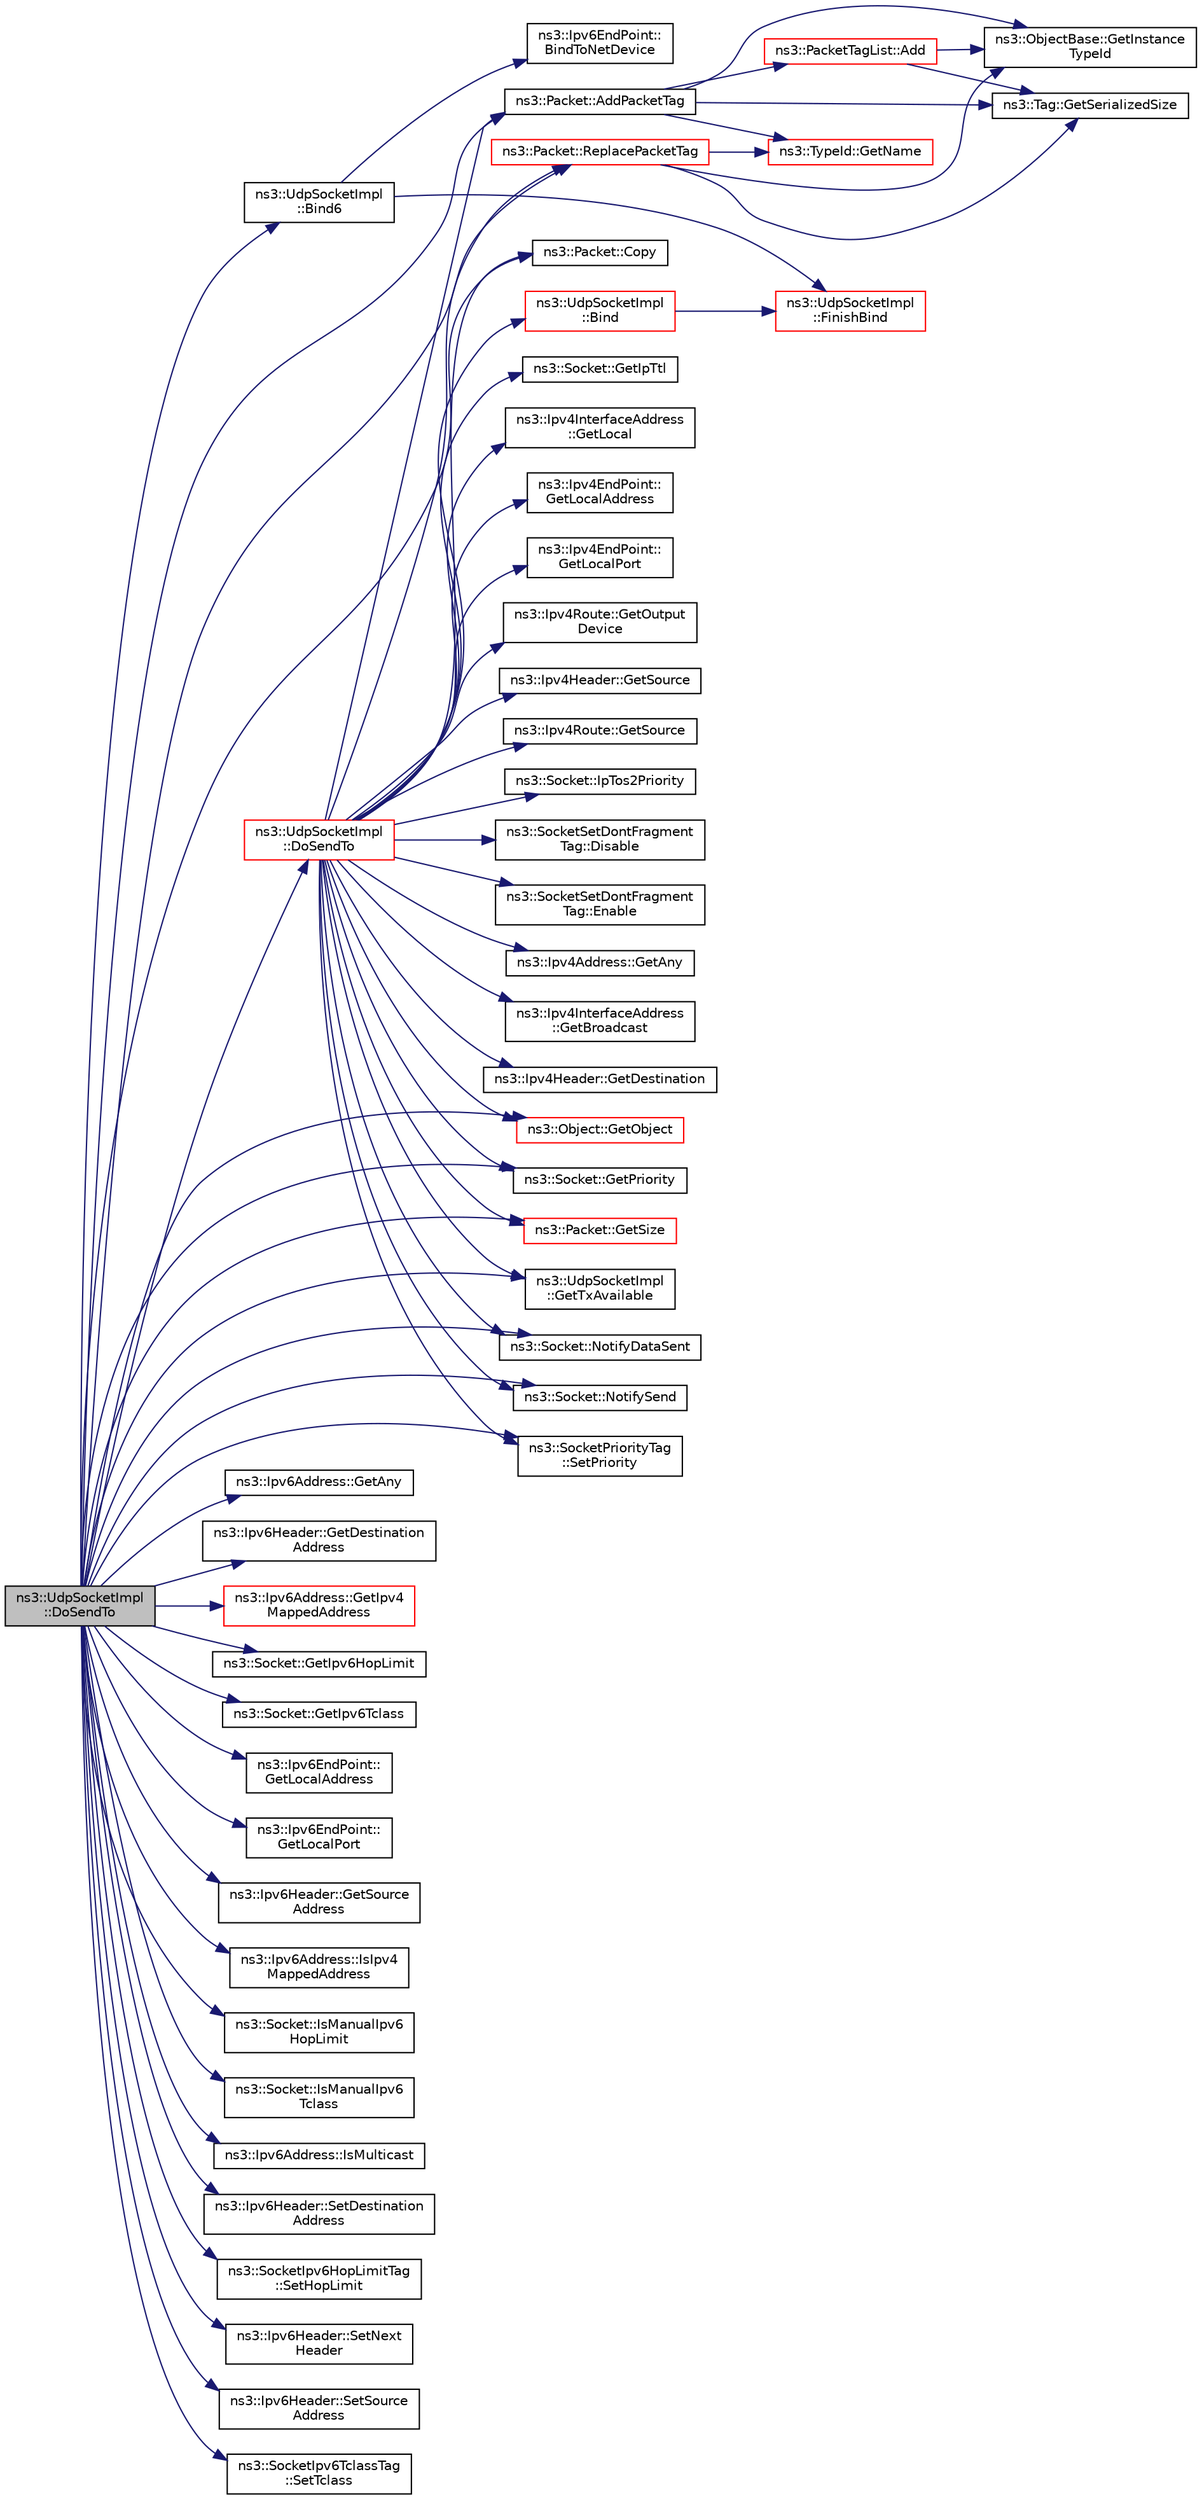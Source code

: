 digraph "ns3::UdpSocketImpl::DoSendTo"
{
 // LATEX_PDF_SIZE
  edge [fontname="Helvetica",fontsize="10",labelfontname="Helvetica",labelfontsize="10"];
  node [fontname="Helvetica",fontsize="10",shape=record];
  rankdir="LR";
  Node1 [label="ns3::UdpSocketImpl\l::DoSendTo",height=0.2,width=0.4,color="black", fillcolor="grey75", style="filled", fontcolor="black",tooltip="Send a packet to a specific destination and port (IPv6)"];
  Node1 -> Node2 [color="midnightblue",fontsize="10",style="solid",fontname="Helvetica"];
  Node2 [label="ns3::Packet::AddPacketTag",height=0.2,width=0.4,color="black", fillcolor="white", style="filled",URL="$classns3_1_1_packet.html#ac4a6bcd77e58bdc14c42a7d572d66cc9",tooltip="Add a packet tag."];
  Node2 -> Node3 [color="midnightblue",fontsize="10",style="solid",fontname="Helvetica"];
  Node3 [label="ns3::PacketTagList::Add",height=0.2,width=0.4,color="red", fillcolor="white", style="filled",URL="$classns3_1_1_packet_tag_list.html#af0d2442e29d24184d7c439f69977fbad",tooltip="Add a tag to the head of this branch."];
  Node3 -> Node6 [color="midnightblue",fontsize="10",style="solid",fontname="Helvetica"];
  Node6 [label="ns3::ObjectBase::GetInstance\lTypeId",height=0.2,width=0.4,color="black", fillcolor="white", style="filled",URL="$classns3_1_1_object_base.html#abe5b43a6f5b99a92a4c3122db31f06fb",tooltip="Get the most derived TypeId for this Object."];
  Node3 -> Node7 [color="midnightblue",fontsize="10",style="solid",fontname="Helvetica"];
  Node7 [label="ns3::Tag::GetSerializedSize",height=0.2,width=0.4,color="black", fillcolor="white", style="filled",URL="$classns3_1_1_tag.html#a01c8efdea943fd8cce2ef5d4d67eefa6",tooltip=" "];
  Node2 -> Node6 [color="midnightblue",fontsize="10",style="solid",fontname="Helvetica"];
  Node2 -> Node9 [color="midnightblue",fontsize="10",style="solid",fontname="Helvetica"];
  Node9 [label="ns3::TypeId::GetName",height=0.2,width=0.4,color="red", fillcolor="white", style="filled",URL="$classns3_1_1_type_id.html#abc4965475a579c2afdc668d7a7d58374",tooltip="Get the name."];
  Node2 -> Node7 [color="midnightblue",fontsize="10",style="solid",fontname="Helvetica"];
  Node1 -> Node13 [color="midnightblue",fontsize="10",style="solid",fontname="Helvetica"];
  Node13 [label="ns3::UdpSocketImpl\l::Bind6",height=0.2,width=0.4,color="black", fillcolor="white", style="filled",URL="$classns3_1_1_udp_socket_impl.html#a32b33c7a08d81248b1579882cebadcb6",tooltip="Allocate a local IPv6 endpoint for this socket."];
  Node13 -> Node14 [color="midnightblue",fontsize="10",style="solid",fontname="Helvetica"];
  Node14 [label="ns3::Ipv6EndPoint::\lBindToNetDevice",height=0.2,width=0.4,color="black", fillcolor="white", style="filled",URL="$classns3_1_1_ipv6_end_point.html#aa8bfe996727cd7064564a9fbd34cd0f5",tooltip="Bind a socket to specific device."];
  Node13 -> Node15 [color="midnightblue",fontsize="10",style="solid",fontname="Helvetica"];
  Node15 [label="ns3::UdpSocketImpl\l::FinishBind",height=0.2,width=0.4,color="red", fillcolor="white", style="filled",URL="$classns3_1_1_udp_socket_impl.html#ab176a2c5ea5e2ba0431a59cbc423c618",tooltip="Finish the binding process."];
  Node1 -> Node63 [color="midnightblue",fontsize="10",style="solid",fontname="Helvetica"];
  Node63 [label="ns3::Packet::Copy",height=0.2,width=0.4,color="black", fillcolor="white", style="filled",URL="$classns3_1_1_packet.html#afb38be706cfc761bc1c0591f595fc1b7",tooltip="performs a COW copy of the packet."];
  Node1 -> Node64 [color="midnightblue",fontsize="10",style="solid",fontname="Helvetica"];
  Node64 [label="ns3::UdpSocketImpl\l::DoSendTo",height=0.2,width=0.4,color="red", fillcolor="white", style="filled",URL="$classns3_1_1_udp_socket_impl.html#a18b22c398f6e9a7806f92b6a3ca7b3e8",tooltip="Send a packet to a specific destination and port (IPv4)"];
  Node64 -> Node2 [color="midnightblue",fontsize="10",style="solid",fontname="Helvetica"];
  Node64 -> Node65 [color="midnightblue",fontsize="10",style="solid",fontname="Helvetica"];
  Node65 [label="ns3::UdpSocketImpl\l::Bind",height=0.2,width=0.4,color="red", fillcolor="white", style="filled",URL="$classns3_1_1_udp_socket_impl.html#a02289f4c7fa69580c8426484fe3712c3",tooltip="Allocate a local IPv4 endpoint for this socket."];
  Node65 -> Node15 [color="midnightblue",fontsize="10",style="solid",fontname="Helvetica"];
  Node64 -> Node63 [color="midnightblue",fontsize="10",style="solid",fontname="Helvetica"];
  Node64 -> Node67 [color="midnightblue",fontsize="10",style="solid",fontname="Helvetica"];
  Node67 [label="ns3::SocketSetDontFragment\lTag::Disable",height=0.2,width=0.4,color="black", fillcolor="white", style="filled",URL="$classns3_1_1_socket_set_dont_fragment_tag.html#a51700538af5f6c83bdb1677306b52b1f",tooltip="Disables the DF (Don't Fragment) flag."];
  Node64 -> Node68 [color="midnightblue",fontsize="10",style="solid",fontname="Helvetica"];
  Node68 [label="ns3::SocketSetDontFragment\lTag::Enable",height=0.2,width=0.4,color="black", fillcolor="white", style="filled",URL="$classns3_1_1_socket_set_dont_fragment_tag.html#acb517ca05b009a3d65ae4d1fbc19ee6b",tooltip="Enables the DF (Don't Fragment) flag."];
  Node64 -> Node69 [color="midnightblue",fontsize="10",style="solid",fontname="Helvetica"];
  Node69 [label="ns3::Ipv4Address::GetAny",height=0.2,width=0.4,color="black", fillcolor="white", style="filled",URL="$classns3_1_1_ipv4_address.html#a7a39b330c8e701183a411d5779fca1a4",tooltip=" "];
  Node64 -> Node70 [color="midnightblue",fontsize="10",style="solid",fontname="Helvetica"];
  Node70 [label="ns3::Ipv4InterfaceAddress\l::GetBroadcast",height=0.2,width=0.4,color="black", fillcolor="white", style="filled",URL="$classns3_1_1_ipv4_interface_address.html#a0e5cce17152b2da10066c238e2212a3f",tooltip="Get the broadcast address."];
  Node64 -> Node21 [color="midnightblue",fontsize="10",style="solid",fontname="Helvetica"];
  Node21 [label="ns3::Ipv4Header::GetDestination",height=0.2,width=0.4,color="black", fillcolor="white", style="filled",URL="$classns3_1_1_ipv4_header.html#a85daf48f0effc6bce6cb5c66bf4e1576",tooltip=" "];
  Node64 -> Node71 [color="midnightblue",fontsize="10",style="solid",fontname="Helvetica"];
  Node71 [label="ns3::Socket::GetIpTtl",height=0.2,width=0.4,color="black", fillcolor="white", style="filled",URL="$classns3_1_1_socket.html#aa011b2209f53069d1bb6f12d6489414f",tooltip="Query the value of IP Time to Live field of this socket."];
  Node64 -> Node72 [color="midnightblue",fontsize="10",style="solid",fontname="Helvetica"];
  Node72 [label="ns3::Ipv4InterfaceAddress\l::GetLocal",height=0.2,width=0.4,color="black", fillcolor="white", style="filled",URL="$classns3_1_1_ipv4_interface_address.html#a6d04c0c9e2a4ab8a9d73c5edf7a93072",tooltip="Get the local address."];
  Node64 -> Node73 [color="midnightblue",fontsize="10",style="solid",fontname="Helvetica"];
  Node73 [label="ns3::Ipv4EndPoint::\lGetLocalAddress",height=0.2,width=0.4,color="black", fillcolor="white", style="filled",URL="$classns3_1_1_ipv4_end_point.html#ae08283e26ace5880c3172ea5d803b6f8",tooltip="Get the local address."];
  Node64 -> Node74 [color="midnightblue",fontsize="10",style="solid",fontname="Helvetica"];
  Node74 [label="ns3::Ipv4EndPoint::\lGetLocalPort",height=0.2,width=0.4,color="black", fillcolor="white", style="filled",URL="$classns3_1_1_ipv4_end_point.html#aab137f64770abf94f0b8a81217a0b106",tooltip="Get the local port."];
  Node64 -> Node75 [color="midnightblue",fontsize="10",style="solid",fontname="Helvetica"];
  Node75 [label="ns3::Object::GetObject",height=0.2,width=0.4,color="red", fillcolor="white", style="filled",URL="$classns3_1_1_object.html#ad21f5401ff705cd29c37f931ea3afc18",tooltip="Get a pointer to the requested aggregated Object."];
  Node64 -> Node89 [color="midnightblue",fontsize="10",style="solid",fontname="Helvetica"];
  Node89 [label="ns3::Ipv4Route::GetOutput\lDevice",height=0.2,width=0.4,color="black", fillcolor="white", style="filled",URL="$classns3_1_1_ipv4_route.html#a3b97b4f70af0c22cb01ea7e2733367ee",tooltip=" "];
  Node64 -> Node90 [color="midnightblue",fontsize="10",style="solid",fontname="Helvetica"];
  Node90 [label="ns3::Socket::GetPriority",height=0.2,width=0.4,color="black", fillcolor="white", style="filled",URL="$classns3_1_1_socket.html#a0f7c9448fb07c84952735c7b1fb170ba",tooltip="Query the priority value of this socket."];
  Node64 -> Node23 [color="midnightblue",fontsize="10",style="solid",fontname="Helvetica"];
  Node23 [label="ns3::Packet::GetSize",height=0.2,width=0.4,color="red", fillcolor="white", style="filled",URL="$classns3_1_1_packet.html#afff7cb1ff518ee6dc0d424e10a5ad6ec",tooltip="Returns the the size in bytes of the packet (including the zero-filled initial payload)."];
  Node64 -> Node25 [color="midnightblue",fontsize="10",style="solid",fontname="Helvetica"];
  Node25 [label="ns3::Ipv4Header::GetSource",height=0.2,width=0.4,color="black", fillcolor="white", style="filled",URL="$classns3_1_1_ipv4_header.html#a542b0328f3ab54ae39d56cdc24f8403f",tooltip=" "];
  Node64 -> Node91 [color="midnightblue",fontsize="10",style="solid",fontname="Helvetica"];
  Node91 [label="ns3::Ipv4Route::GetSource",height=0.2,width=0.4,color="black", fillcolor="white", style="filled",URL="$classns3_1_1_ipv4_route.html#a27a01c8d6ad6d36e55062bb619cdf516",tooltip=" "];
  Node64 -> Node92 [color="midnightblue",fontsize="10",style="solid",fontname="Helvetica"];
  Node92 [label="ns3::UdpSocketImpl\l::GetTxAvailable",height=0.2,width=0.4,color="black", fillcolor="white", style="filled",URL="$classns3_1_1_udp_socket_impl.html#a2cbcf61ffd8b4d2e14f0c5e29e5392a8",tooltip="Returns the number of bytes which can be sent in a single call to Send."];
  Node64 -> Node93 [color="midnightblue",fontsize="10",style="solid",fontname="Helvetica"];
  Node93 [label="ns3::Socket::IpTos2Priority",height=0.2,width=0.4,color="black", fillcolor="white", style="filled",URL="$classns3_1_1_socket.html#a81564620cc94d291f1dc5d79b2f13b4a",tooltip="Return the priority corresponding to a given TOS value."];
  Node64 -> Node97 [color="midnightblue",fontsize="10",style="solid",fontname="Helvetica"];
  Node97 [label="ns3::Socket::NotifyDataSent",height=0.2,width=0.4,color="black", fillcolor="white", style="filled",URL="$classns3_1_1_socket.html#ae478fc503f7041a1da5e9db361f1ae20",tooltip="Notify through the callback (if set) that some data have been sent."];
  Node64 -> Node98 [color="midnightblue",fontsize="10",style="solid",fontname="Helvetica"];
  Node98 [label="ns3::Socket::NotifySend",height=0.2,width=0.4,color="black", fillcolor="white", style="filled",URL="$classns3_1_1_socket.html#a34cd5de5b9feeadd6ba8973b954c3d5f",tooltip="Notify through the callback (if set) that some data have been sent."];
  Node64 -> Node99 [color="midnightblue",fontsize="10",style="solid",fontname="Helvetica"];
  Node99 [label="ns3::Packet::ReplacePacketTag",height=0.2,width=0.4,color="red", fillcolor="white", style="filled",URL="$classns3_1_1_packet.html#afb014ae9f4adddbfc51c64b085bfd405",tooltip="Replace the value of a packet tag."];
  Node99 -> Node6 [color="midnightblue",fontsize="10",style="solid",fontname="Helvetica"];
  Node99 -> Node9 [color="midnightblue",fontsize="10",style="solid",fontname="Helvetica"];
  Node99 -> Node7 [color="midnightblue",fontsize="10",style="solid",fontname="Helvetica"];
  Node64 -> Node103 [color="midnightblue",fontsize="10",style="solid",fontname="Helvetica"];
  Node103 [label="ns3::SocketPriorityTag\l::SetPriority",height=0.2,width=0.4,color="black", fillcolor="white", style="filled",URL="$classns3_1_1_socket_priority_tag.html#aca4be6f3e7c133189a76171488be5cf4",tooltip="Set the tag's priority."];
  Node1 -> Node106 [color="midnightblue",fontsize="10",style="solid",fontname="Helvetica"];
  Node106 [label="ns3::Ipv6Address::GetAny",height=0.2,width=0.4,color="black", fillcolor="white", style="filled",URL="$classns3_1_1_ipv6_address.html#a2783e8badfc98c8b0a8508bba6e1b91e",tooltip="Get the \"any\" (::) Ipv6Address."];
  Node1 -> Node43 [color="midnightblue",fontsize="10",style="solid",fontname="Helvetica"];
  Node43 [label="ns3::Ipv6Header::GetDestination\lAddress",height=0.2,width=0.4,color="black", fillcolor="white", style="filled",URL="$classns3_1_1_ipv6_header.html#a6f1681b5e31c57029b95255dc7553cb5",tooltip="Get the \"Destination address\" field."];
  Node1 -> Node107 [color="midnightblue",fontsize="10",style="solid",fontname="Helvetica"];
  Node107 [label="ns3::Ipv6Address::GetIpv4\lMappedAddress",height=0.2,width=0.4,color="red", fillcolor="white", style="filled",URL="$classns3_1_1_ipv6_address.html#ad2a1596643a440bb406625570f55d2aa",tooltip="Return the Ipv4 address."];
  Node1 -> Node110 [color="midnightblue",fontsize="10",style="solid",fontname="Helvetica"];
  Node110 [label="ns3::Socket::GetIpv6HopLimit",height=0.2,width=0.4,color="black", fillcolor="white", style="filled",URL="$classns3_1_1_socket.html#ab1dd38badcb59a53ff7954c572520ebb",tooltip="Query the value of IP Hop Limit field of this socket."];
  Node1 -> Node111 [color="midnightblue",fontsize="10",style="solid",fontname="Helvetica"];
  Node111 [label="ns3::Socket::GetIpv6Tclass",height=0.2,width=0.4,color="black", fillcolor="white", style="filled",URL="$classns3_1_1_socket.html#a0e2eca67a65a0311155f258ab5909591",tooltip="Query the value of IPv6 Traffic Class field of this socket."];
  Node1 -> Node112 [color="midnightblue",fontsize="10",style="solid",fontname="Helvetica"];
  Node112 [label="ns3::Ipv6EndPoint::\lGetLocalAddress",height=0.2,width=0.4,color="black", fillcolor="white", style="filled",URL="$classns3_1_1_ipv6_end_point.html#a1972cd26240d42cd75f93e12d9182976",tooltip="Get the local address."];
  Node1 -> Node113 [color="midnightblue",fontsize="10",style="solid",fontname="Helvetica"];
  Node113 [label="ns3::Ipv6EndPoint::\lGetLocalPort",height=0.2,width=0.4,color="black", fillcolor="white", style="filled",URL="$classns3_1_1_ipv6_end_point.html#a39a9fd4aa85a8ecbbf2d6c84d589080b",tooltip="Get the local port."];
  Node1 -> Node75 [color="midnightblue",fontsize="10",style="solid",fontname="Helvetica"];
  Node1 -> Node90 [color="midnightblue",fontsize="10",style="solid",fontname="Helvetica"];
  Node1 -> Node23 [color="midnightblue",fontsize="10",style="solid",fontname="Helvetica"];
  Node1 -> Node46 [color="midnightblue",fontsize="10",style="solid",fontname="Helvetica"];
  Node46 [label="ns3::Ipv6Header::GetSource\lAddress",height=0.2,width=0.4,color="black", fillcolor="white", style="filled",URL="$classns3_1_1_ipv6_header.html#a07d13db76e48e50eb613d69ae46c2ab0",tooltip="Get the \"Source address\" field."];
  Node1 -> Node92 [color="midnightblue",fontsize="10",style="solid",fontname="Helvetica"];
  Node1 -> Node114 [color="midnightblue",fontsize="10",style="solid",fontname="Helvetica"];
  Node114 [label="ns3::Ipv6Address::IsIpv4\lMappedAddress",height=0.2,width=0.4,color="black", fillcolor="white", style="filled",URL="$classns3_1_1_ipv6_address.html#a74693fb4379303d46b6938f85931e6b9",tooltip="If the address is an IPv4-mapped address."];
  Node1 -> Node115 [color="midnightblue",fontsize="10",style="solid",fontname="Helvetica"];
  Node115 [label="ns3::Socket::IsManualIpv6\lHopLimit",height=0.2,width=0.4,color="black", fillcolor="white", style="filled",URL="$classns3_1_1_socket.html#a06031be7af7fa4749d53d748d30e79d1",tooltip="Checks if the socket has a specific IPv6 Hop Limit set."];
  Node1 -> Node116 [color="midnightblue",fontsize="10",style="solid",fontname="Helvetica"];
  Node116 [label="ns3::Socket::IsManualIpv6\lTclass",height=0.2,width=0.4,color="black", fillcolor="white", style="filled",URL="$classns3_1_1_socket.html#ad3d1e3bc5728d3900bcdf377bc3cb957",tooltip="Checks if the socket has a specific IPv6 Tclass set."];
  Node1 -> Node117 [color="midnightblue",fontsize="10",style="solid",fontname="Helvetica"];
  Node117 [label="ns3::Ipv6Address::IsMulticast",height=0.2,width=0.4,color="black", fillcolor="white", style="filled",URL="$classns3_1_1_ipv6_address.html#a68f522d40b6db6d383848ea90bc47dd0",tooltip="If the IPv6 address is multicast (ff00::/8)."];
  Node1 -> Node97 [color="midnightblue",fontsize="10",style="solid",fontname="Helvetica"];
  Node1 -> Node98 [color="midnightblue",fontsize="10",style="solid",fontname="Helvetica"];
  Node1 -> Node99 [color="midnightblue",fontsize="10",style="solid",fontname="Helvetica"];
  Node1 -> Node118 [color="midnightblue",fontsize="10",style="solid",fontname="Helvetica"];
  Node118 [label="ns3::Ipv6Header::SetDestination\lAddress",height=0.2,width=0.4,color="black", fillcolor="white", style="filled",URL="$classns3_1_1_ipv6_header.html#af42a4936f1f94fa012dfd33e3d5d9e9a",tooltip="Set the \"Destination address\" field."];
  Node1 -> Node51 [color="midnightblue",fontsize="10",style="solid",fontname="Helvetica"];
  Node51 [label="ns3::SocketIpv6HopLimitTag\l::SetHopLimit",height=0.2,width=0.4,color="black", fillcolor="white", style="filled",URL="$classns3_1_1_socket_ipv6_hop_limit_tag.html#a788df60ac4c987e997e15ba8cb691b60",tooltip="Set the tag's Hop Limit."];
  Node1 -> Node119 [color="midnightblue",fontsize="10",style="solid",fontname="Helvetica"];
  Node119 [label="ns3::Ipv6Header::SetNext\lHeader",height=0.2,width=0.4,color="black", fillcolor="white", style="filled",URL="$classns3_1_1_ipv6_header.html#add71fca40c6bf671bcc1403557a0852d",tooltip="Set the \"Next header\" field."];
  Node1 -> Node103 [color="midnightblue",fontsize="10",style="solid",fontname="Helvetica"];
  Node1 -> Node120 [color="midnightblue",fontsize="10",style="solid",fontname="Helvetica"];
  Node120 [label="ns3::Ipv6Header::SetSource\lAddress",height=0.2,width=0.4,color="black", fillcolor="white", style="filled",URL="$classns3_1_1_ipv6_header.html#aa0c5fe268a9a8096dfe9d4f7147241ab",tooltip="Set the \"Source address\" field."];
  Node1 -> Node54 [color="midnightblue",fontsize="10",style="solid",fontname="Helvetica"];
  Node54 [label="ns3::SocketIpv6TclassTag\l::SetTclass",height=0.2,width=0.4,color="black", fillcolor="white", style="filled",URL="$classns3_1_1_socket_ipv6_tclass_tag.html#aee319e224e59778f2195f7b3819aa40f",tooltip="Set the tag's Tclass."];
}
